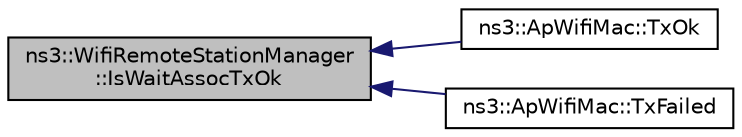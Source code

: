 digraph "ns3::WifiRemoteStationManager::IsWaitAssocTxOk"
{
  edge [fontname="Helvetica",fontsize="10",labelfontname="Helvetica",labelfontsize="10"];
  node [fontname="Helvetica",fontsize="10",shape=record];
  rankdir="LR";
  Node1 [label="ns3::WifiRemoteStationManager\l::IsWaitAssocTxOk",height=0.2,width=0.4,color="black", fillcolor="grey75", style="filled", fontcolor="black"];
  Node1 -> Node2 [dir="back",color="midnightblue",fontsize="10",style="solid"];
  Node2 [label="ns3::ApWifiMac::TxOk",height=0.2,width=0.4,color="black", fillcolor="white", style="filled",URL="$d0/d51/classns3_1_1ApWifiMac.html#a42c321554bcf340cf7d3da46ad95b836"];
  Node1 -> Node3 [dir="back",color="midnightblue",fontsize="10",style="solid"];
  Node3 [label="ns3::ApWifiMac::TxFailed",height=0.2,width=0.4,color="black", fillcolor="white", style="filled",URL="$d0/d51/classns3_1_1ApWifiMac.html#aecabca257eb2b43205eeefd63d09de95"];
}
